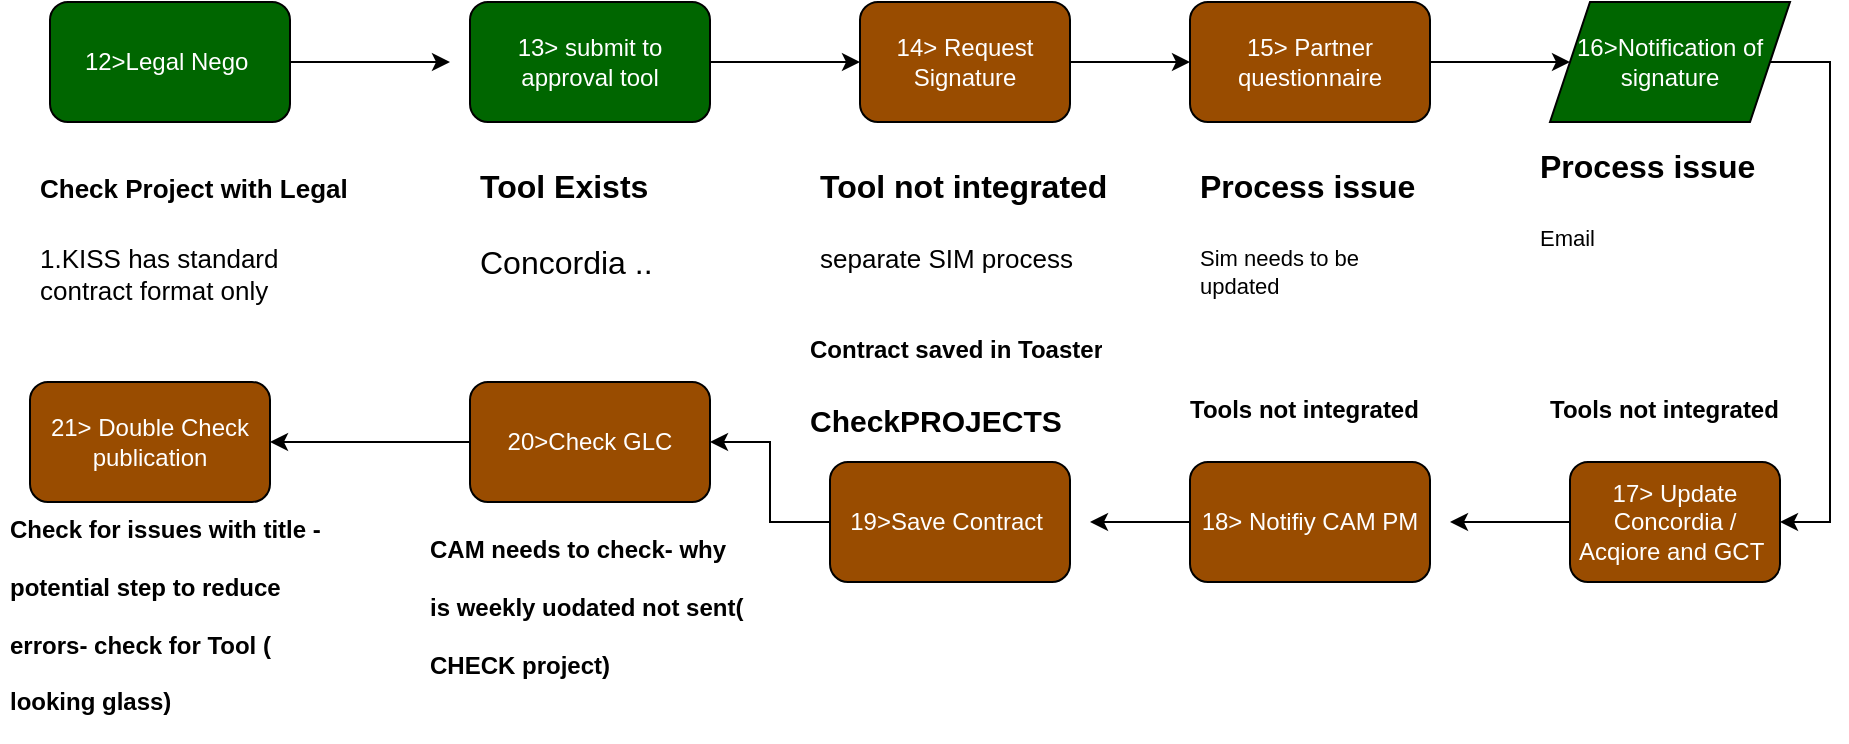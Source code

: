 <mxfile version="22.1.0" type="github">
  <diagram name="Page-1" id="eECzLdfVAs8uR3XTp6Mz">
    <mxGraphModel dx="954" dy="610" grid="1" gridSize="10" guides="1" tooltips="1" connect="1" arrows="1" fold="1" page="1" pageScale="1" pageWidth="1169" pageHeight="827" math="0" shadow="0">
      <root>
        <mxCell id="0" />
        <mxCell id="1" parent="0" />
        <mxCell id="Jf4_QBAs0xnJfr7zRoNE-4" style="edgeStyle=orthogonalEdgeStyle;rounded=0;orthogonalLoop=1;jettySize=auto;html=1;" parent="1" source="Jf4_QBAs0xnJfr7zRoNE-1" edge="1">
          <mxGeometry relative="1" as="geometry">
            <mxPoint x="260" y="90" as="targetPoint" />
          </mxGeometry>
        </mxCell>
        <mxCell id="Jf4_QBAs0xnJfr7zRoNE-1" value="12&amp;gt;Legal Nego&amp;nbsp;" style="rounded=1;whiteSpace=wrap;html=1;fillColor=#006600;fontColor=#FFFFFF;" parent="1" vertex="1">
          <mxGeometry x="60" y="60" width="120" height="60" as="geometry" />
        </mxCell>
        <mxCell id="Jf4_QBAs0xnJfr7zRoNE-2" value="&lt;h1&gt;&lt;span style=&quot;font-size: 13px;&quot;&gt;Check Project with Legal&lt;/span&gt;&lt;/h1&gt;&lt;div&gt;&lt;span style=&quot;font-size: 13px;&quot;&gt;1.KISS has standard contract format only&lt;/span&gt;&lt;/div&gt;" style="text;html=1;strokeColor=none;fillColor=none;spacing=5;spacingTop=-20;whiteSpace=wrap;overflow=hidden;rounded=0;" parent="1" vertex="1">
          <mxGeometry x="50" y="130" width="170" height="90" as="geometry" />
        </mxCell>
        <mxCell id="Jf4_QBAs0xnJfr7zRoNE-7" style="edgeStyle=orthogonalEdgeStyle;rounded=0;orthogonalLoop=1;jettySize=auto;html=1;entryX=0;entryY=0.5;entryDx=0;entryDy=0;" parent="1" source="Jf4_QBAs0xnJfr7zRoNE-3" target="Jf4_QBAs0xnJfr7zRoNE-6" edge="1">
          <mxGeometry relative="1" as="geometry" />
        </mxCell>
        <mxCell id="Jf4_QBAs0xnJfr7zRoNE-3" value="13&amp;gt; submit to approval tool" style="rounded=1;whiteSpace=wrap;html=1;fillColor=#006600;fontColor=#FFFFFF;" parent="1" vertex="1">
          <mxGeometry x="270" y="60" width="120" height="60" as="geometry" />
        </mxCell>
        <mxCell id="Jf4_QBAs0xnJfr7zRoNE-5" value="&lt;h1&gt;&lt;font style=&quot;font-size: 16px;&quot;&gt;Tool Exists&lt;/font&gt;&lt;/h1&gt;&lt;div&gt;&lt;font style=&quot;font-size: 16px;&quot;&gt;Concordia ..&lt;/font&gt;&lt;/div&gt;" style="text;html=1;strokeColor=none;fillColor=none;spacing=5;spacingTop=-20;whiteSpace=wrap;overflow=hidden;rounded=0;" parent="1" vertex="1">
          <mxGeometry x="270" y="130" width="120" height="80" as="geometry" />
        </mxCell>
        <mxCell id="Jf4_QBAs0xnJfr7zRoNE-11" style="edgeStyle=orthogonalEdgeStyle;rounded=0;orthogonalLoop=1;jettySize=auto;html=1;entryX=0;entryY=0.5;entryDx=0;entryDy=0;" parent="1" source="Jf4_QBAs0xnJfr7zRoNE-6" target="Jf4_QBAs0xnJfr7zRoNE-9" edge="1">
          <mxGeometry relative="1" as="geometry" />
        </mxCell>
        <mxCell id="Jf4_QBAs0xnJfr7zRoNE-6" value="14&amp;gt; Request Signature" style="rounded=1;whiteSpace=wrap;html=1;fillColor=#994C00;fontColor=#FFFFFF;" parent="1" vertex="1">
          <mxGeometry x="465" y="60" width="105" height="60" as="geometry" />
        </mxCell>
        <mxCell id="Jf4_QBAs0xnJfr7zRoNE-8" value="&lt;h1&gt;&lt;font style=&quot;font-size: 16px;&quot;&gt;Tool not integrated&lt;/font&gt;&lt;/h1&gt;&lt;div&gt;&lt;font style=&quot;font-size: 13px;&quot;&gt;separate SIM process&lt;/font&gt;&lt;/div&gt;" style="text;html=1;strokeColor=none;fillColor=none;spacing=5;spacingTop=-20;whiteSpace=wrap;overflow=hidden;rounded=0;" parent="1" vertex="1">
          <mxGeometry x="440" y="130" width="170" height="80" as="geometry" />
        </mxCell>
        <mxCell id="Jf4_QBAs0xnJfr7zRoNE-14" style="edgeStyle=orthogonalEdgeStyle;rounded=0;orthogonalLoop=1;jettySize=auto;html=1;" parent="1" source="Jf4_QBAs0xnJfr7zRoNE-9" target="Jf4_QBAs0xnJfr7zRoNE-13" edge="1">
          <mxGeometry relative="1" as="geometry" />
        </mxCell>
        <mxCell id="Jf4_QBAs0xnJfr7zRoNE-9" value="15&amp;gt; Partner questionnaire" style="rounded=1;whiteSpace=wrap;html=1;fillColor=#994C00;fontColor=#FFFFFF;" parent="1" vertex="1">
          <mxGeometry x="630" y="60" width="120" height="60" as="geometry" />
        </mxCell>
        <mxCell id="Jf4_QBAs0xnJfr7zRoNE-12" value="&lt;h1&gt;&lt;span style=&quot;font-size: 16px;&quot;&gt;Process issue&lt;/span&gt;&lt;/h1&gt;&lt;div&gt;&lt;font style=&quot;font-size: 11px;&quot;&gt;Sim needs to be updated&lt;/font&gt;&lt;/div&gt;" style="text;html=1;strokeColor=none;fillColor=none;spacing=5;spacingTop=-20;whiteSpace=wrap;overflow=hidden;rounded=0;" parent="1" vertex="1">
          <mxGeometry x="630" y="130" width="130" height="80" as="geometry" />
        </mxCell>
        <mxCell id="Jf4_QBAs0xnJfr7zRoNE-17" style="edgeStyle=orthogonalEdgeStyle;rounded=0;orthogonalLoop=1;jettySize=auto;html=1;entryX=1;entryY=0.5;entryDx=0;entryDy=0;" parent="1" source="Jf4_QBAs0xnJfr7zRoNE-13" target="Jf4_QBAs0xnJfr7zRoNE-16" edge="1">
          <mxGeometry relative="1" as="geometry">
            <mxPoint x="930" y="310" as="targetPoint" />
            <Array as="points">
              <mxPoint x="950" y="90" />
              <mxPoint x="950" y="320" />
            </Array>
          </mxGeometry>
        </mxCell>
        <mxCell id="Jf4_QBAs0xnJfr7zRoNE-13" value="&lt;font color=&quot;#ffffff&quot;&gt;16&amp;gt;Notification of signature&lt;/font&gt;" style="shape=parallelogram;perimeter=parallelogramPerimeter;whiteSpace=wrap;html=1;fixedSize=1;fillColor=#006600;" parent="1" vertex="1">
          <mxGeometry x="810" y="60" width="120" height="60" as="geometry" />
        </mxCell>
        <mxCell id="Jf4_QBAs0xnJfr7zRoNE-15" value="&lt;h1&gt;&lt;span style=&quot;font-size: 16px;&quot;&gt;Process issue&lt;/span&gt;&lt;/h1&gt;&lt;div&gt;&lt;span style=&quot;font-size: 11px;&quot;&gt;Email&lt;/span&gt;&lt;/div&gt;" style="text;html=1;strokeColor=none;fillColor=none;spacing=5;spacingTop=-20;whiteSpace=wrap;overflow=hidden;rounded=0;" parent="1" vertex="1">
          <mxGeometry x="800" y="120" width="130" height="80" as="geometry" />
        </mxCell>
        <mxCell id="Jf4_QBAs0xnJfr7zRoNE-21" style="edgeStyle=orthogonalEdgeStyle;rounded=0;orthogonalLoop=1;jettySize=auto;html=1;" parent="1" source="Jf4_QBAs0xnJfr7zRoNE-16" edge="1">
          <mxGeometry relative="1" as="geometry">
            <mxPoint x="760" y="320" as="targetPoint" />
          </mxGeometry>
        </mxCell>
        <mxCell id="Jf4_QBAs0xnJfr7zRoNE-16" value="17&amp;gt; Update Concordia / Acqiore and GCT&amp;nbsp;" style="rounded=1;whiteSpace=wrap;html=1;fillColor=#994C00;fontColor=#FFFFFF;" parent="1" vertex="1">
          <mxGeometry x="820" y="290" width="105" height="60" as="geometry" />
        </mxCell>
        <mxCell id="Jf4_QBAs0xnJfr7zRoNE-18" value="&lt;h1&gt;&lt;font style=&quot;font-size: 12px;&quot;&gt;Tools not integrated&lt;/font&gt;&lt;/h1&gt;" style="text;html=1;strokeColor=none;fillColor=none;spacing=5;spacingTop=-20;whiteSpace=wrap;overflow=hidden;rounded=0;" parent="1" vertex="1">
          <mxGeometry x="805" y="240" width="130" height="50" as="geometry" />
        </mxCell>
        <mxCell id="Jf4_QBAs0xnJfr7zRoNE-24" style="edgeStyle=orthogonalEdgeStyle;rounded=0;orthogonalLoop=1;jettySize=auto;html=1;" parent="1" source="Jf4_QBAs0xnJfr7zRoNE-19" edge="1">
          <mxGeometry relative="1" as="geometry">
            <mxPoint x="580" y="320" as="targetPoint" />
          </mxGeometry>
        </mxCell>
        <mxCell id="Jf4_QBAs0xnJfr7zRoNE-19" value="18&amp;gt; Notifiy CAM PM" style="rounded=1;whiteSpace=wrap;html=1;fillColor=#994C00;fontColor=#FFFFFF;" parent="1" vertex="1">
          <mxGeometry x="630" y="290" width="120" height="60" as="geometry" />
        </mxCell>
        <mxCell id="Jf4_QBAs0xnJfr7zRoNE-20" value="&lt;h1&gt;&lt;font style=&quot;font-size: 12px;&quot;&gt;Tools not integrated&lt;/font&gt;&lt;/h1&gt;" style="text;html=1;strokeColor=none;fillColor=none;spacing=5;spacingTop=-20;whiteSpace=wrap;overflow=hidden;rounded=0;" parent="1" vertex="1">
          <mxGeometry x="625" y="240" width="130" height="50" as="geometry" />
        </mxCell>
        <mxCell id="Jf4_QBAs0xnJfr7zRoNE-26" style="edgeStyle=orthogonalEdgeStyle;rounded=0;orthogonalLoop=1;jettySize=auto;html=1;entryX=1;entryY=0.5;entryDx=0;entryDy=0;" parent="1" source="Jf4_QBAs0xnJfr7zRoNE-22" target="Jf4_QBAs0xnJfr7zRoNE-25" edge="1">
          <mxGeometry relative="1" as="geometry">
            <mxPoint x="400" y="320" as="targetPoint" />
          </mxGeometry>
        </mxCell>
        <mxCell id="Jf4_QBAs0xnJfr7zRoNE-22" value="19&amp;gt;Save Contract&amp;nbsp;" style="rounded=1;whiteSpace=wrap;html=1;fillColor=#994C00;fontColor=#FFFFFF;" parent="1" vertex="1">
          <mxGeometry x="450" y="290" width="120" height="60" as="geometry" />
        </mxCell>
        <mxCell id="Jf4_QBAs0xnJfr7zRoNE-23" value="&lt;h1&gt;&lt;font style=&quot;font-size: 12px;&quot;&gt;Contract saved in Toaster&lt;/font&gt;&lt;/h1&gt;&lt;h1 style=&quot;font-size: 15px;&quot;&gt;&lt;span style=&quot;&quot;&gt;Check&lt;/span&gt;PROJECTS&amp;nbsp;&amp;nbsp;&lt;/h1&gt;" style="text;html=1;strokeColor=none;fillColor=none;spacing=5;spacingTop=-20;whiteSpace=wrap;overflow=hidden;rounded=0;" parent="1" vertex="1">
          <mxGeometry x="435" y="210" width="165" height="80" as="geometry" />
        </mxCell>
        <mxCell id="Jf4_QBAs0xnJfr7zRoNE-29" style="edgeStyle=orthogonalEdgeStyle;rounded=0;orthogonalLoop=1;jettySize=auto;html=1;entryX=1;entryY=0.5;entryDx=0;entryDy=0;" parent="1" source="Jf4_QBAs0xnJfr7zRoNE-25" target="Jf4_QBAs0xnJfr7zRoNE-28" edge="1">
          <mxGeometry relative="1" as="geometry" />
        </mxCell>
        <mxCell id="Jf4_QBAs0xnJfr7zRoNE-25" value="20&amp;gt;Check GLC" style="rounded=1;whiteSpace=wrap;html=1;fillColor=#994C00;fontColor=#FFFFFF;" parent="1" vertex="1">
          <mxGeometry x="270" y="250" width="120" height="60" as="geometry" />
        </mxCell>
        <mxCell id="Jf4_QBAs0xnJfr7zRoNE-27" value="&lt;h1&gt;&lt;span style=&quot;font-size: 12px;&quot;&gt;CAM needs to check- why&amp;nbsp; is weekly uodated not sent( CHECK project)&lt;/span&gt;&lt;/h1&gt;" style="text;html=1;strokeColor=none;fillColor=none;spacing=5;spacingTop=-20;whiteSpace=wrap;overflow=hidden;rounded=0;" parent="1" vertex="1">
          <mxGeometry x="245" y="310" width="170" height="90" as="geometry" />
        </mxCell>
        <mxCell id="Jf4_QBAs0xnJfr7zRoNE-28" value="21&amp;gt; Double Check publication" style="rounded=1;whiteSpace=wrap;html=1;fillColor=#994C00;fontColor=#FFFFFF;" parent="1" vertex="1">
          <mxGeometry x="50" y="250" width="120" height="60" as="geometry" />
        </mxCell>
        <mxCell id="Jf4_QBAs0xnJfr7zRoNE-30" value="&lt;h1&gt;&lt;span style=&quot;font-size: 12px;&quot;&gt;Check for issues with title - potential step to reduce errors- check for Tool ( looking glass)&lt;/span&gt;&lt;/h1&gt;" style="text;html=1;strokeColor=none;fillColor=none;spacing=5;spacingTop=-20;whiteSpace=wrap;overflow=hidden;rounded=0;" parent="1" vertex="1">
          <mxGeometry x="35" y="300" width="175" height="130" as="geometry" />
        </mxCell>
      </root>
    </mxGraphModel>
  </diagram>
</mxfile>
